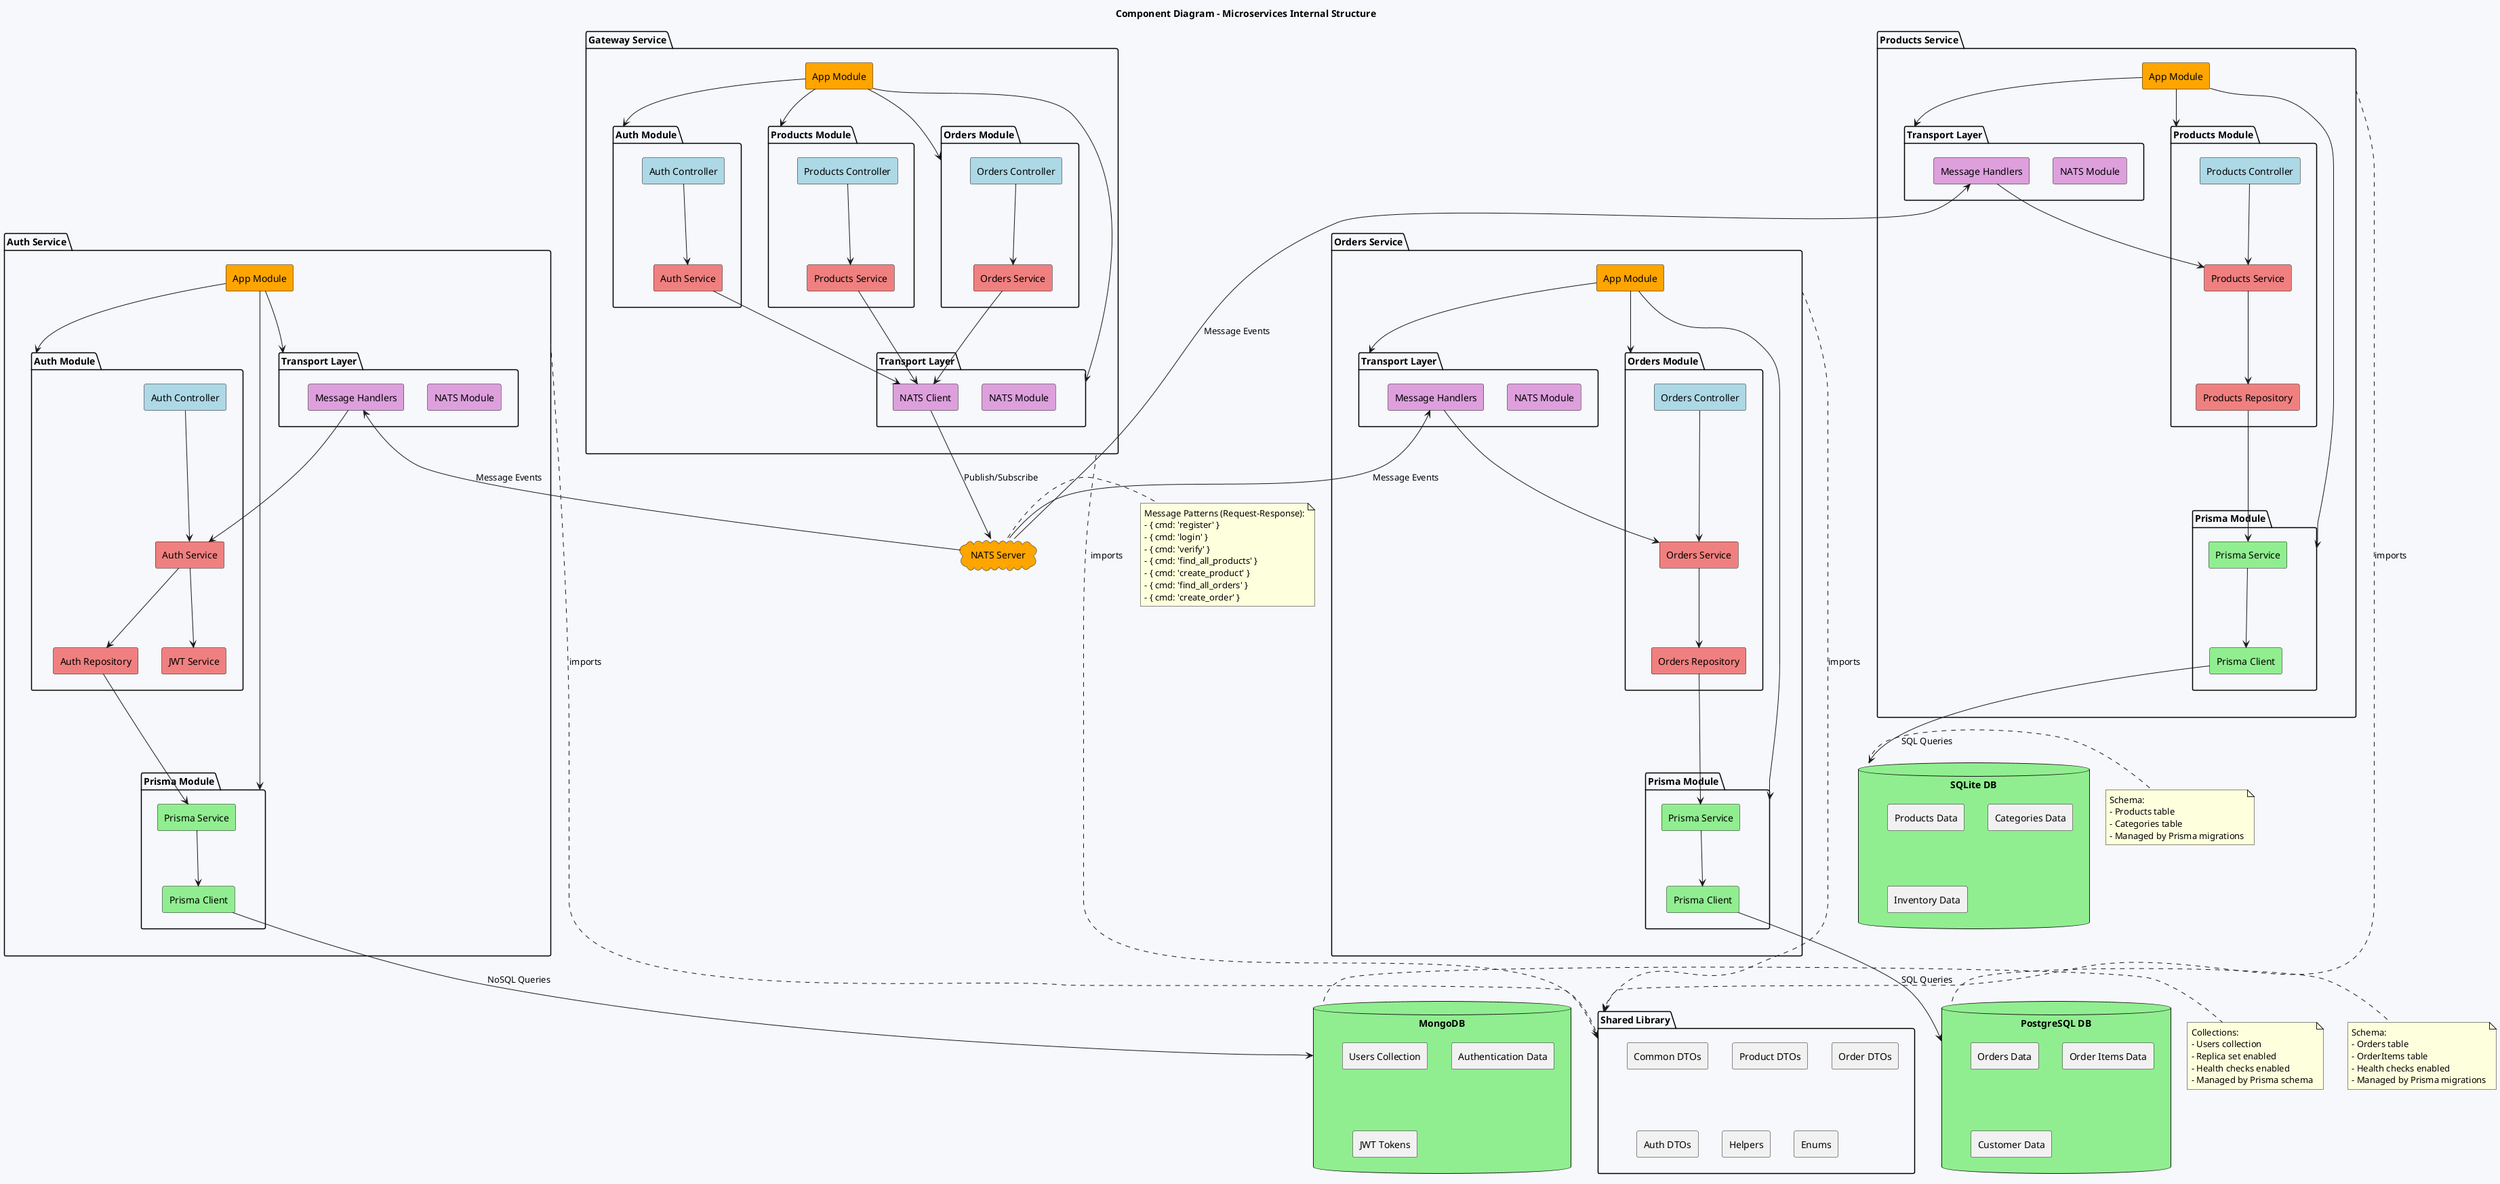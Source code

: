 @startuml components
title Component Diagram - Microservices Internal Structure

skinparam backgroundColor #F7F8FC
skinparam componentStyle rectangle

package "Gateway Service" as gateway_package {
  
  component "App Module" as gateway_app #Orange
  
  package "Auth Module" as gateway_auth_module {
    component "Auth Controller" as gateway_auth_controller #LightBlue
    component "Auth Service" as gateway_auth_service #LightCoral
  }
  
  package "Products Module" as gateway_products_module {
    component "Products Controller" as gateway_products_controller #LightBlue
    component "Products Service" as gateway_products_service #LightCoral
  }
  
  package "Orders Module" as gateway_orders_module {
    component "Orders Controller" as gateway_orders_controller #LightBlue
    component "Orders Service" as gateway_orders_service #LightCoral
  }
  
  package "Transport Layer" as gateway_transport {
    component "NATS Module" as gateway_nats #Plum
    component "NATS Client" as gateway_nats_client #Plum
  }
  
  gateway_app --> gateway_auth_module
  gateway_app --> gateway_products_module
  gateway_app --> gateway_orders_module
  gateway_app --> gateway_transport
  
  gateway_auth_controller --> gateway_auth_service
  gateway_products_controller --> gateway_products_service
  gateway_orders_controller --> gateway_orders_service
  
  gateway_auth_service --> gateway_nats_client
  gateway_products_service --> gateway_nats_client
  gateway_orders_service --> gateway_nats_client
}

package "Products Service" as products_package {
  
  component "App Module" as products_app #Orange
  
  package "Products Module" as products_module {
    component "Products Controller" as products_controller #LightBlue
    component "Products Service" as products_service #LightCoral
    component "Products Repository" as products_repository #LightCoral
  }
  
  package "Prisma Module" as products_prisma_module {
    component "Prisma Service" as products_prisma #LightGreen
    component "Prisma Client" as products_prisma_client #LightGreen
  }
  
  package "Transport Layer" as products_transport {
    component "NATS Module" as products_nats #Plum
    component "Message Handlers" as products_handlers #Plum
  }
  
  products_app --> products_module
  products_app --> products_prisma_module
  products_app --> products_transport
  
  products_controller --> products_service
  products_service --> products_repository
  products_repository --> products_prisma
  products_prisma --> products_prisma_client
  
  products_handlers --> products_service
}

package "Orders Service" as orders_package {
  
  component "App Module" as orders_app #Orange
  
  package "Orders Module" as orders_module {
    component "Orders Controller" as orders_controller #LightBlue
    component "Orders Service" as orders_service #LightCoral
    component "Orders Repository" as orders_repository #LightCoral
  }
  
  package "Prisma Module" as orders_prisma_module {
    component "Prisma Service" as orders_prisma #LightGreen
    component "Prisma Client" as orders_prisma_client #LightGreen
  }
  
  package "Transport Layer" as orders_transport {
    component "NATS Module" as orders_nats #Plum
    component "Message Handlers" as orders_handlers #Plum
  }
  
  orders_app --> orders_module
  orders_app --> orders_prisma_module
  orders_app --> orders_transport
  
  orders_controller --> orders_service
  orders_service --> orders_repository
  orders_repository --> orders_prisma
  orders_prisma --> orders_prisma_client
  
  orders_handlers --> orders_service
}

package "Auth Service" as auth_package {
  
  component "App Module" as auth_app #Orange
  
  package "Auth Module" as auth_module {
    component "Auth Controller" as auth_controller #LightBlue
    component "Auth Service" as auth_service #LightCoral
    component "Auth Repository" as auth_repository #LightCoral
    component "JWT Service" as jwt_service #LightCoral
  }
  
  package "Prisma Module" as auth_prisma_module {
    component "Prisma Service" as auth_prisma #LightGreen
    component "Prisma Client" as auth_prisma_client #LightGreen
  }
  
  package "Transport Layer" as auth_transport {
    component "NATS Module" as auth_nats #Plum
    component "Message Handlers" as auth_handlers #Plum
  }
  
  auth_app --> auth_module
  auth_app --> auth_prisma_module
  auth_app --> auth_transport
  
  auth_controller --> auth_service
  auth_service --> auth_repository
  auth_service --> jwt_service
  auth_repository --> auth_prisma
  auth_prisma --> auth_prisma_client
  
  auth_handlers --> auth_service
}

' External Components
cloud "NATS Server" as nats_server #Orange

database "SQLite DB" as sqlite_db #LightGreen {
  component "Products Data"
  component "Categories Data"
  component "Inventory Data"
}

database "PostgreSQL DB" as postgres_db #LightGreen {
  component "Orders Data"
  component "Order Items Data"
  component "Customer Data"
}

database "MongoDB" as mongo_db #LightGreen {
  component "Users Collection"
  component "Authentication Data"
  component "JWT Tokens"
}

package "Shared Library" as shared_lib {
  component "Common DTOs" as common_dtos
  component "Product DTOs" as product_dtos
  component "Order DTOs" as order_dtos
  component "Auth DTOs" as auth_dtos
  component "Helpers" as helpers
  component "Enums" as enums
}

' External connections
gateway_nats_client --> nats_server : "Publish/Subscribe"
products_handlers <-- nats_server : "Message Events"
orders_handlers <-- nats_server : "Message Events"
auth_handlers <-- nats_server : "Message Events"

' Database connections
products_prisma_client --> sqlite_db : "SQL Queries"
orders_prisma_client --> postgres_db : "SQL Queries"
auth_prisma_client --> mongo_db : "NoSQL Queries"

' Shared library dependencies
gateway_package ..> shared_lib : "imports"
products_package ..> shared_lib : "imports"
orders_package ..> shared_lib : "imports"
auth_package ..> shared_lib : "imports"

' Notes
note right of nats_server
  Message Patterns (Request-Response):
  - { cmd: 'register' }
  - { cmd: 'login' }
  - { cmd: 'verify' }
  - { cmd: 'find_all_products' }
  - { cmd: 'create_product' }
  - { cmd: 'find_all_orders' }
  - { cmd: 'create_order' }
end note

note right of sqlite_db
  Schema:
  - Products table
  - Categories table
  - Managed by Prisma migrations
end note

note right of postgres_db
  Schema:
  - Orders table
  - OrderItems table
  - Health checks enabled
  - Managed by Prisma migrations
end note

note right of mongo_db
  Collections:
  - Users collection
  - Replica set enabled
  - Health checks enabled
  - Managed by Prisma schema
end note

@enduml
